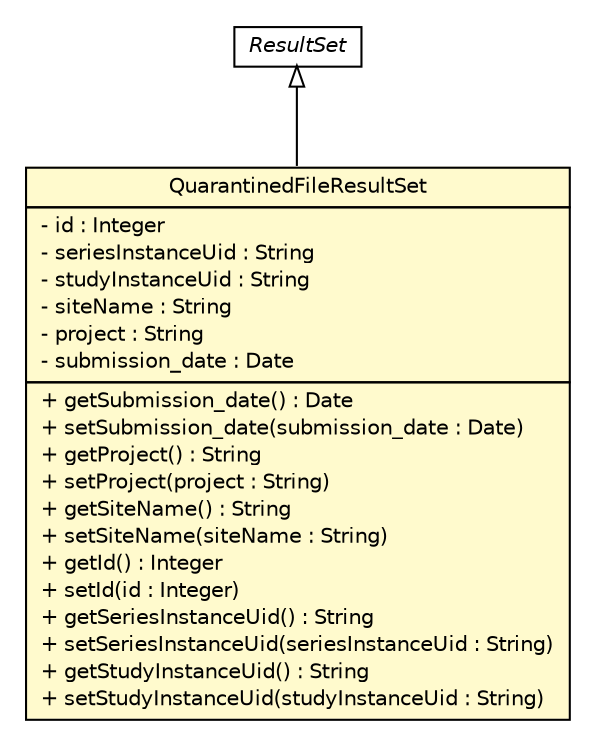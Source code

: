 #!/usr/local/bin/dot
#
# Class diagram 
# Generated by UmlGraph version 4.8 (http://www.spinellis.gr/sw/umlgraph)
#

digraph G {
	edge [fontname="Helvetica",fontsize=10,labelfontname="Helvetica",labelfontsize=10];
	node [fontname="Helvetica",fontsize=10,shape=plaintext];
	// gov.nih.nci.ncia.resultset.QuarantinedFileResultSet
	c52715 [label=<<table border="0" cellborder="1" cellspacing="0" cellpadding="2" port="p" bgcolor="lemonChiffon" href="./QuarantinedFileResultSet.html">
		<tr><td><table border="0" cellspacing="0" cellpadding="1">
			<tr><td> QuarantinedFileResultSet </td></tr>
		</table></td></tr>
		<tr><td><table border="0" cellspacing="0" cellpadding="1">
			<tr><td align="left"> - id : Integer </td></tr>
			<tr><td align="left"> - seriesInstanceUid : String </td></tr>
			<tr><td align="left"> - studyInstanceUid : String </td></tr>
			<tr><td align="left"> - siteName : String </td></tr>
			<tr><td align="left"> - project : String </td></tr>
			<tr><td align="left"> - submission_date : Date </td></tr>
		</table></td></tr>
		<tr><td><table border="0" cellspacing="0" cellpadding="1">
			<tr><td align="left"> + getSubmission_date() : Date </td></tr>
			<tr><td align="left"> + setSubmission_date(submission_date : Date) </td></tr>
			<tr><td align="left"> + getProject() : String </td></tr>
			<tr><td align="left"> + setProject(project : String) </td></tr>
			<tr><td align="left"> + getSiteName() : String </td></tr>
			<tr><td align="left"> + setSiteName(siteName : String) </td></tr>
			<tr><td align="left"> + getId() : Integer </td></tr>
			<tr><td align="left"> + setId(id : Integer) </td></tr>
			<tr><td align="left"> + getSeriesInstanceUid() : String </td></tr>
			<tr><td align="left"> + setSeriesInstanceUid(seriesInstanceUid : String) </td></tr>
			<tr><td align="left"> + getStudyInstanceUid() : String </td></tr>
			<tr><td align="left"> + setStudyInstanceUid(studyInstanceUid : String) </td></tr>
		</table></td></tr>
		</table>>, fontname="Helvetica", fontcolor="black", fontsize=10.0];
	// gov.nih.nci.ncia.resultset.ResultSet
	c52719 [label=<<table border="0" cellborder="1" cellspacing="0" cellpadding="2" port="p" href="./ResultSet.html">
		<tr><td><table border="0" cellspacing="0" cellpadding="1">
			<tr><td><font face="Helvetica-Oblique"> ResultSet </font></td></tr>
		</table></td></tr>
		</table>>, fontname="Helvetica", fontcolor="black", fontsize=10.0];
	//gov.nih.nci.ncia.resultset.QuarantinedFileResultSet extends gov.nih.nci.ncia.resultset.ResultSet
	c52719:p -> c52715:p [dir=back,arrowtail=empty];
}

